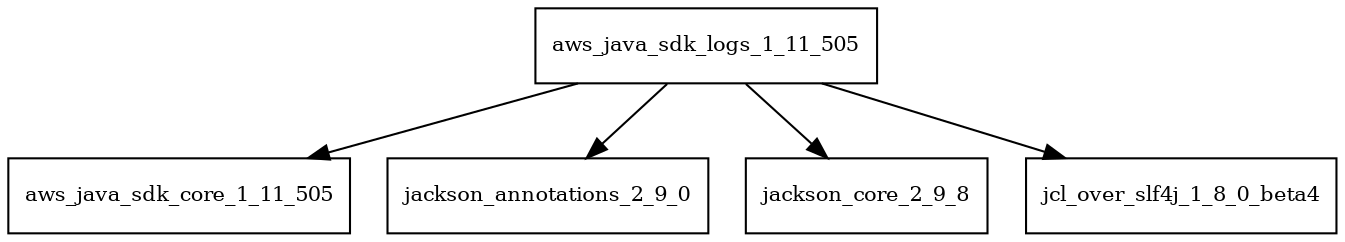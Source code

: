 digraph aws_java_sdk_logs_1_11_505_dependencies {
  node [shape = box, fontsize=10.0];
  aws_java_sdk_logs_1_11_505 -> aws_java_sdk_core_1_11_505;
  aws_java_sdk_logs_1_11_505 -> jackson_annotations_2_9_0;
  aws_java_sdk_logs_1_11_505 -> jackson_core_2_9_8;
  aws_java_sdk_logs_1_11_505 -> jcl_over_slf4j_1_8_0_beta4;
}

